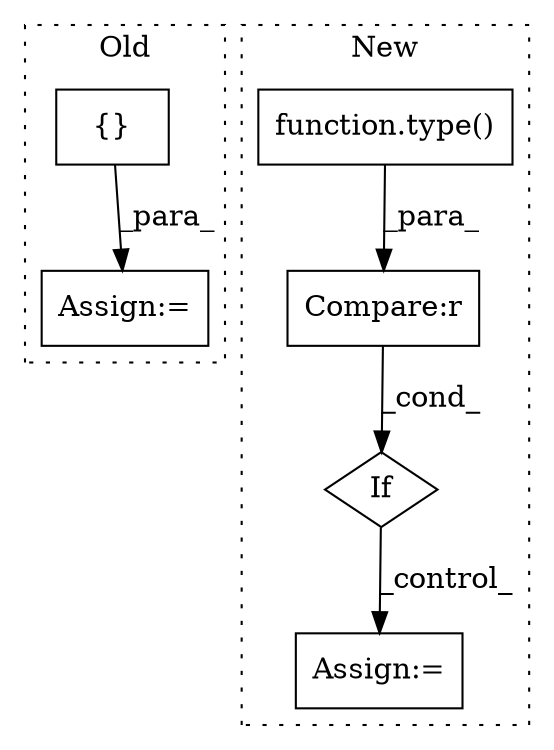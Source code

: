 digraph G {
subgraph cluster0 {
1 [label="{}" a="59" s="2322,2336" l="1,0" shape="box"];
6 [label="Assign:=" a="68" s="2309" l="3" shape="box"];
label = "Old";
style="dotted";
}
subgraph cluster1 {
2 [label="function.type()" a="75" s="2990,3000" l="5,1" shape="box"];
3 [label="Compare:r" a="40" s="2990" l="27" shape="box"];
4 [label="If" a="96" s="2987" l="3" shape="diamond"];
5 [label="Assign:=" a="68" s="3146" l="3" shape="box"];
label = "New";
style="dotted";
}
1 -> 6 [label="_para_"];
2 -> 3 [label="_para_"];
3 -> 4 [label="_cond_"];
4 -> 5 [label="_control_"];
}